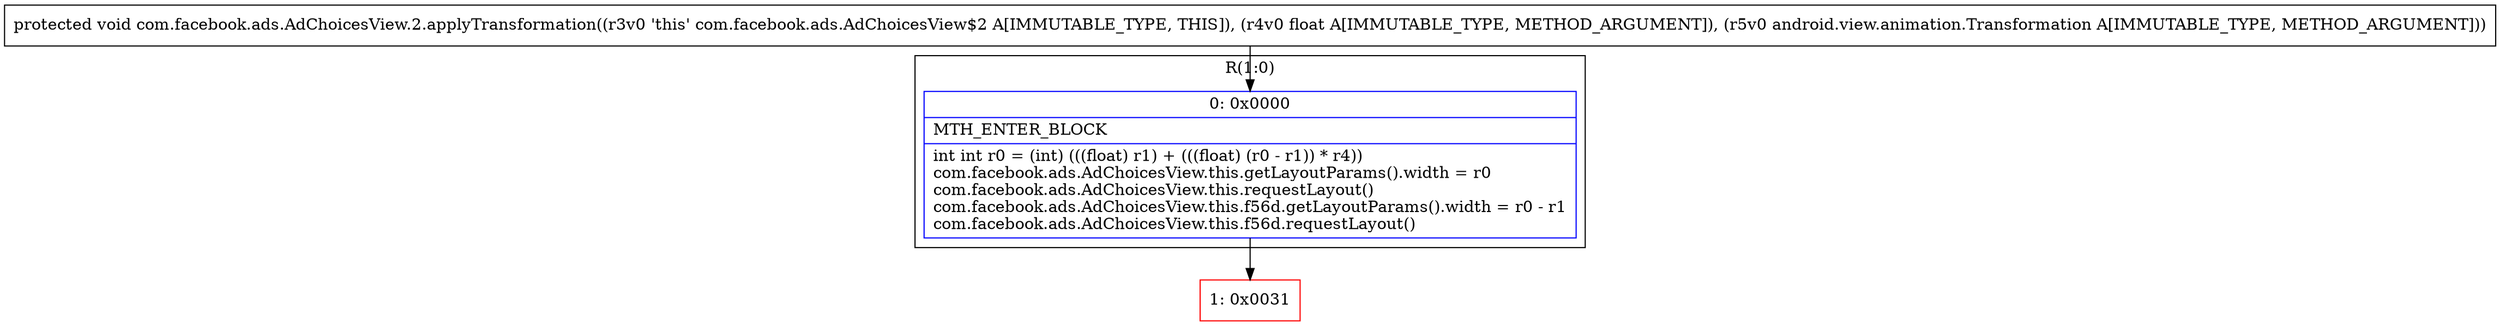 digraph "CFG forcom.facebook.ads.AdChoicesView.2.applyTransformation(FLandroid\/view\/animation\/Transformation;)V" {
subgraph cluster_Region_1901137206 {
label = "R(1:0)";
node [shape=record,color=blue];
Node_0 [shape=record,label="{0\:\ 0x0000|MTH_ENTER_BLOCK\l|int int r0 = (int) (((float) r1) + (((float) (r0 \- r1)) * r4))\lcom.facebook.ads.AdChoicesView.this.getLayoutParams().width = r0\lcom.facebook.ads.AdChoicesView.this.requestLayout()\lcom.facebook.ads.AdChoicesView.this.f56d.getLayoutParams().width = r0 \- r1\lcom.facebook.ads.AdChoicesView.this.f56d.requestLayout()\l}"];
}
Node_1 [shape=record,color=red,label="{1\:\ 0x0031}"];
MethodNode[shape=record,label="{protected void com.facebook.ads.AdChoicesView.2.applyTransformation((r3v0 'this' com.facebook.ads.AdChoicesView$2 A[IMMUTABLE_TYPE, THIS]), (r4v0 float A[IMMUTABLE_TYPE, METHOD_ARGUMENT]), (r5v0 android.view.animation.Transformation A[IMMUTABLE_TYPE, METHOD_ARGUMENT])) }"];
MethodNode -> Node_0;
Node_0 -> Node_1;
}

